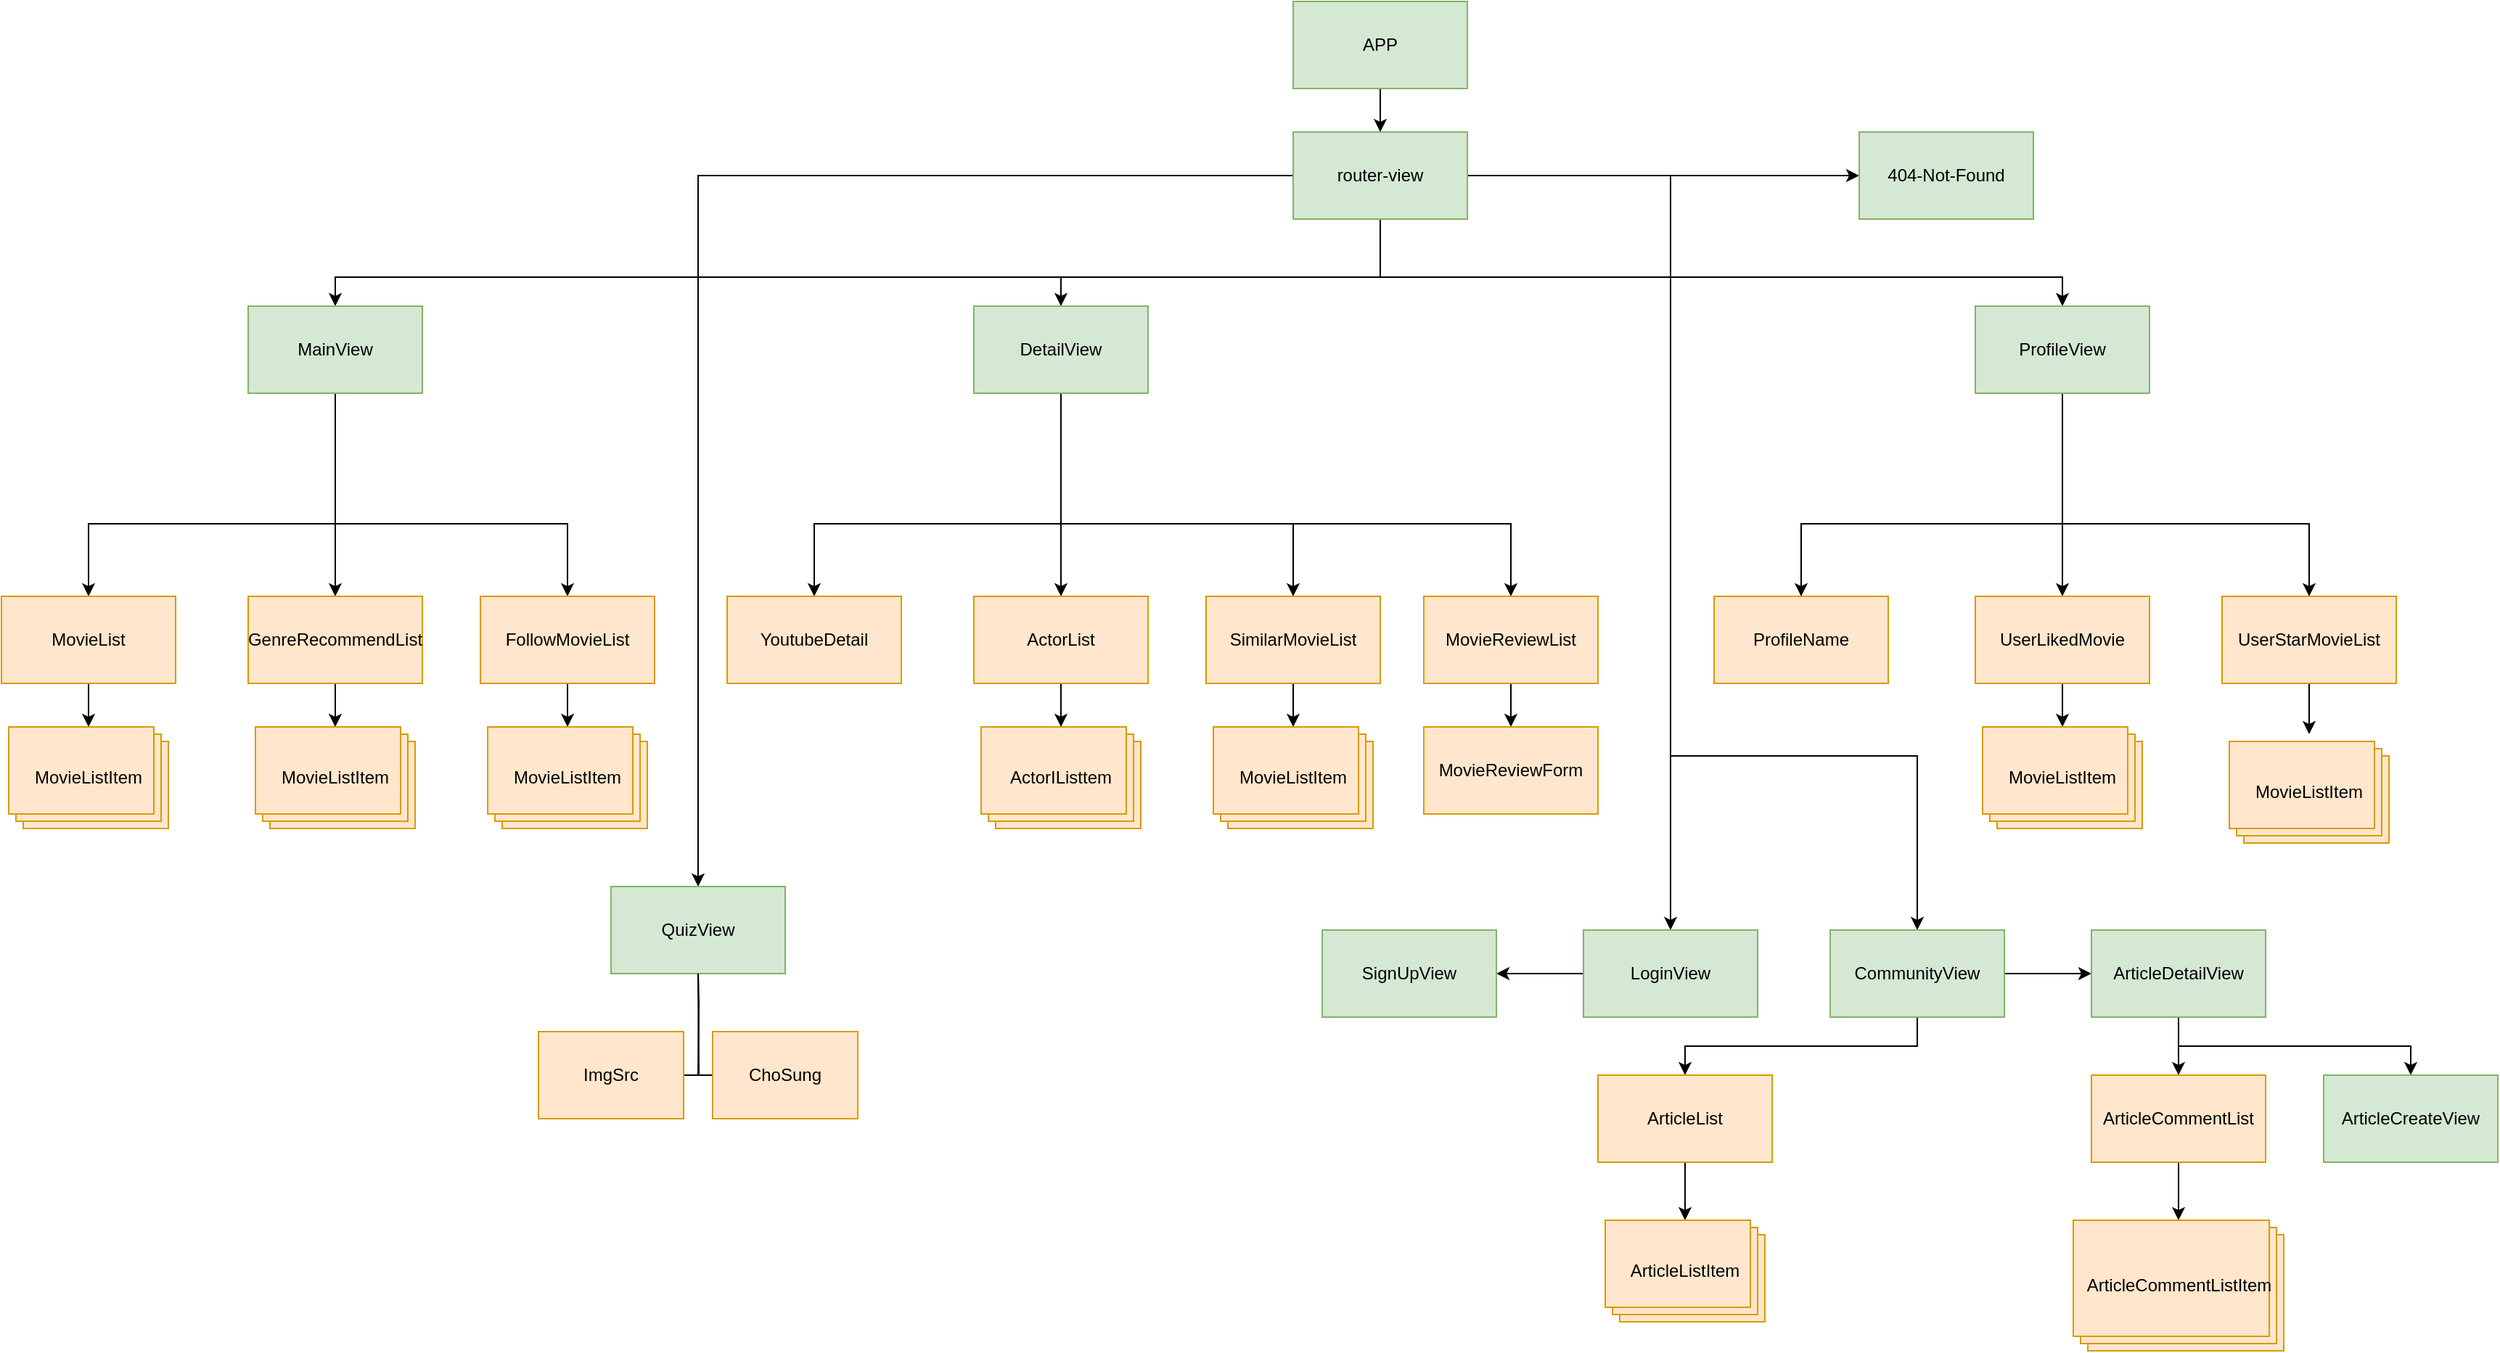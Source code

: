 <mxfile version="20.5.3" type="github">
  <diagram id="prtHgNgQTEPvFCAcTncT" name="Page-1">
    <mxGraphModel dx="1421" dy="1074" grid="1" gridSize="10" guides="1" tooltips="1" connect="1" arrows="1" fold="1" page="1" pageScale="1" pageWidth="980" pageHeight="1390" math="0" shadow="0">
      <root>
        <mxCell id="0" />
        <mxCell id="1" parent="0" />
        <mxCell id="6QzcaGz9S-YZrrsxXRJN-16" style="edgeStyle=orthogonalEdgeStyle;rounded=0;orthogonalLoop=1;jettySize=auto;html=1;exitX=0.5;exitY=1;exitDx=0;exitDy=0;" edge="1" parent="1" source="6QzcaGz9S-YZrrsxXRJN-7" target="6QzcaGz9S-YZrrsxXRJN-15">
          <mxGeometry relative="1" as="geometry" />
        </mxCell>
        <UserObject label="APP" treeRoot="1" id="6QzcaGz9S-YZrrsxXRJN-7">
          <mxCell style="whiteSpace=wrap;html=1;align=center;treeFolding=1;treeMoving=1;newEdgeStyle={&quot;edgeStyle&quot;:&quot;elbowEdgeStyle&quot;,&quot;startArrow&quot;:&quot;none&quot;,&quot;endArrow&quot;:&quot;none&quot;};fillColor=#d5e8d4;strokeColor=#82b366;" vertex="1" parent="1">
            <mxGeometry x="900" y="40" width="120" height="60" as="geometry" />
          </mxCell>
        </UserObject>
        <mxCell id="6QzcaGz9S-YZrrsxXRJN-18" style="edgeStyle=orthogonalEdgeStyle;rounded=0;orthogonalLoop=1;jettySize=auto;html=1;" edge="1" parent="1" source="6QzcaGz9S-YZrrsxXRJN-15" target="6QzcaGz9S-YZrrsxXRJN-17">
          <mxGeometry relative="1" as="geometry">
            <Array as="points">
              <mxPoint x="960" y="230" />
              <mxPoint x="240" y="230" />
            </Array>
          </mxGeometry>
        </mxCell>
        <mxCell id="6QzcaGz9S-YZrrsxXRJN-52" style="edgeStyle=orthogonalEdgeStyle;rounded=0;orthogonalLoop=1;jettySize=auto;html=1;entryX=0.5;entryY=0;entryDx=0;entryDy=0;" edge="1" parent="1" source="6QzcaGz9S-YZrrsxXRJN-15" target="6QzcaGz9S-YZrrsxXRJN-42">
          <mxGeometry relative="1" as="geometry">
            <Array as="points">
              <mxPoint x="960" y="230" />
              <mxPoint x="740" y="230" />
            </Array>
          </mxGeometry>
        </mxCell>
        <mxCell id="6QzcaGz9S-YZrrsxXRJN-58" style="edgeStyle=orthogonalEdgeStyle;rounded=0;orthogonalLoop=1;jettySize=auto;html=1;" edge="1" parent="1" source="6QzcaGz9S-YZrrsxXRJN-15" target="6QzcaGz9S-YZrrsxXRJN-57">
          <mxGeometry relative="1" as="geometry">
            <Array as="points">
              <mxPoint x="960" y="230" />
              <mxPoint x="1430" y="230" />
            </Array>
          </mxGeometry>
        </mxCell>
        <mxCell id="6QzcaGz9S-YZrrsxXRJN-68" style="edgeStyle=orthogonalEdgeStyle;rounded=0;orthogonalLoop=1;jettySize=auto;html=1;" edge="1" parent="1" source="6QzcaGz9S-YZrrsxXRJN-15" target="6QzcaGz9S-YZrrsxXRJN-67">
          <mxGeometry relative="1" as="geometry" />
        </mxCell>
        <mxCell id="6QzcaGz9S-YZrrsxXRJN-72" style="edgeStyle=orthogonalEdgeStyle;rounded=0;orthogonalLoop=1;jettySize=auto;html=1;" edge="1" parent="1" source="6QzcaGz9S-YZrrsxXRJN-15" target="6QzcaGz9S-YZrrsxXRJN-71">
          <mxGeometry relative="1" as="geometry">
            <Array as="points">
              <mxPoint x="1160" y="160" />
              <mxPoint x="1160" y="560" />
              <mxPoint x="1330" y="560" />
            </Array>
          </mxGeometry>
        </mxCell>
        <mxCell id="6QzcaGz9S-YZrrsxXRJN-74" style="edgeStyle=orthogonalEdgeStyle;rounded=0;orthogonalLoop=1;jettySize=auto;html=1;" edge="1" parent="1" source="6QzcaGz9S-YZrrsxXRJN-15" target="6QzcaGz9S-YZrrsxXRJN-73">
          <mxGeometry relative="1" as="geometry" />
        </mxCell>
        <mxCell id="6QzcaGz9S-YZrrsxXRJN-92" style="edgeStyle=orthogonalEdgeStyle;rounded=0;orthogonalLoop=1;jettySize=auto;html=1;" edge="1" parent="1" source="6QzcaGz9S-YZrrsxXRJN-15" target="6QzcaGz9S-YZrrsxXRJN-91">
          <mxGeometry relative="1" as="geometry" />
        </mxCell>
        <UserObject label="router-view" treeRoot="1" id="6QzcaGz9S-YZrrsxXRJN-15">
          <mxCell style="whiteSpace=wrap;html=1;align=center;treeFolding=1;treeMoving=1;newEdgeStyle={&quot;edgeStyle&quot;:&quot;elbowEdgeStyle&quot;,&quot;startArrow&quot;:&quot;none&quot;,&quot;endArrow&quot;:&quot;none&quot;};fillColor=#d5e8d4;strokeColor=#82b366;" vertex="1" parent="1">
            <mxGeometry x="900" y="130" width="120" height="60" as="geometry" />
          </mxCell>
        </UserObject>
        <mxCell id="6QzcaGz9S-YZrrsxXRJN-24" style="edgeStyle=orthogonalEdgeStyle;rounded=0;orthogonalLoop=1;jettySize=auto;html=1;" edge="1" parent="1" source="6QzcaGz9S-YZrrsxXRJN-17" target="6QzcaGz9S-YZrrsxXRJN-23">
          <mxGeometry relative="1" as="geometry">
            <Array as="points">
              <mxPoint x="240" y="400" />
              <mxPoint x="70" y="400" />
            </Array>
          </mxGeometry>
        </mxCell>
        <mxCell id="6QzcaGz9S-YZrrsxXRJN-26" style="edgeStyle=orthogonalEdgeStyle;rounded=0;orthogonalLoop=1;jettySize=auto;html=1;" edge="1" parent="1" source="6QzcaGz9S-YZrrsxXRJN-17" target="6QzcaGz9S-YZrrsxXRJN-25">
          <mxGeometry relative="1" as="geometry" />
        </mxCell>
        <mxCell id="6QzcaGz9S-YZrrsxXRJN-32" style="edgeStyle=orthogonalEdgeStyle;rounded=0;orthogonalLoop=1;jettySize=auto;html=1;" edge="1" parent="1" source="6QzcaGz9S-YZrrsxXRJN-17" target="6QzcaGz9S-YZrrsxXRJN-31">
          <mxGeometry relative="1" as="geometry">
            <Array as="points">
              <mxPoint x="240" y="400" />
              <mxPoint x="400" y="400" />
            </Array>
          </mxGeometry>
        </mxCell>
        <UserObject label="MainView" treeRoot="1" id="6QzcaGz9S-YZrrsxXRJN-17">
          <mxCell style="whiteSpace=wrap;html=1;align=center;treeFolding=1;treeMoving=1;newEdgeStyle={&quot;edgeStyle&quot;:&quot;elbowEdgeStyle&quot;,&quot;startArrow&quot;:&quot;none&quot;,&quot;endArrow&quot;:&quot;none&quot;};fillColor=#d5e8d4;strokeColor=#82b366;" vertex="1" parent="1">
            <mxGeometry x="180" y="250" width="120" height="60" as="geometry" />
          </mxCell>
        </UserObject>
        <mxCell id="6QzcaGz9S-YZrrsxXRJN-28" style="edgeStyle=orthogonalEdgeStyle;rounded=0;orthogonalLoop=1;jettySize=auto;html=1;" edge="1" parent="1" source="6QzcaGz9S-YZrrsxXRJN-23">
          <mxGeometry relative="1" as="geometry">
            <mxPoint x="70.03" y="540" as="targetPoint" />
          </mxGeometry>
        </mxCell>
        <UserObject label="MovieList" treeRoot="1" id="6QzcaGz9S-YZrrsxXRJN-23">
          <mxCell style="whiteSpace=wrap;html=1;align=center;treeFolding=1;treeMoving=1;newEdgeStyle={&quot;edgeStyle&quot;:&quot;elbowEdgeStyle&quot;,&quot;startArrow&quot;:&quot;none&quot;,&quot;endArrow&quot;:&quot;none&quot;};fillColor=#ffe6cc;strokeColor=#d79b00;" vertex="1" parent="1">
            <mxGeometry x="10" y="450" width="120" height="60" as="geometry" />
          </mxCell>
        </UserObject>
        <mxCell id="6QzcaGz9S-YZrrsxXRJN-30" style="edgeStyle=orthogonalEdgeStyle;rounded=0;orthogonalLoop=1;jettySize=auto;html=1;" edge="1" parent="1" source="6QzcaGz9S-YZrrsxXRJN-25">
          <mxGeometry relative="1" as="geometry">
            <mxPoint x="239.97" y="540" as="targetPoint" />
          </mxGeometry>
        </mxCell>
        <UserObject label="GenreRecommendList" treeRoot="1" id="6QzcaGz9S-YZrrsxXRJN-25">
          <mxCell style="whiteSpace=wrap;html=1;align=center;treeFolding=1;treeMoving=1;newEdgeStyle={&quot;edgeStyle&quot;:&quot;elbowEdgeStyle&quot;,&quot;startArrow&quot;:&quot;none&quot;,&quot;endArrow&quot;:&quot;none&quot;};fillColor=#ffe6cc;strokeColor=#d79b00;" vertex="1" parent="1">
            <mxGeometry x="180" y="450" width="120" height="60" as="geometry" />
          </mxCell>
        </UserObject>
        <mxCell id="6QzcaGz9S-YZrrsxXRJN-36" style="edgeStyle=orthogonalEdgeStyle;rounded=0;orthogonalLoop=1;jettySize=auto;html=1;" edge="1" parent="1" source="6QzcaGz9S-YZrrsxXRJN-31">
          <mxGeometry relative="1" as="geometry">
            <mxPoint x="400.03" y="540" as="targetPoint" />
          </mxGeometry>
        </mxCell>
        <UserObject label="FollowMovieList" treeRoot="1" id="6QzcaGz9S-YZrrsxXRJN-31">
          <mxCell style="whiteSpace=wrap;html=1;align=center;treeFolding=1;treeMoving=1;newEdgeStyle={&quot;edgeStyle&quot;:&quot;elbowEdgeStyle&quot;,&quot;startArrow&quot;:&quot;none&quot;,&quot;endArrow&quot;:&quot;none&quot;};fillColor=#ffe6cc;strokeColor=#d79b00;" vertex="1" parent="1">
            <mxGeometry x="340" y="450" width="120" height="60" as="geometry" />
          </mxCell>
        </UserObject>
        <mxCell id="6QzcaGz9S-YZrrsxXRJN-39" style="edgeStyle=orthogonalEdgeStyle;rounded=0;orthogonalLoop=1;jettySize=auto;html=1;" edge="1" parent="1" source="6QzcaGz9S-YZrrsxXRJN-42" target="6QzcaGz9S-YZrrsxXRJN-44">
          <mxGeometry relative="1" as="geometry">
            <Array as="points">
              <mxPoint x="740" y="400" />
              <mxPoint x="570" y="400" />
            </Array>
          </mxGeometry>
        </mxCell>
        <mxCell id="6QzcaGz9S-YZrrsxXRJN-40" style="edgeStyle=orthogonalEdgeStyle;rounded=0;orthogonalLoop=1;jettySize=auto;html=1;" edge="1" parent="1" source="6QzcaGz9S-YZrrsxXRJN-42" target="6QzcaGz9S-YZrrsxXRJN-46">
          <mxGeometry relative="1" as="geometry" />
        </mxCell>
        <mxCell id="6QzcaGz9S-YZrrsxXRJN-41" style="edgeStyle=orthogonalEdgeStyle;rounded=0;orthogonalLoop=1;jettySize=auto;html=1;" edge="1" parent="1" source="6QzcaGz9S-YZrrsxXRJN-42" target="6QzcaGz9S-YZrrsxXRJN-50">
          <mxGeometry relative="1" as="geometry">
            <Array as="points">
              <mxPoint x="740" y="400" />
              <mxPoint x="900" y="400" />
            </Array>
          </mxGeometry>
        </mxCell>
        <mxCell id="6QzcaGz9S-YZrrsxXRJN-54" style="edgeStyle=orthogonalEdgeStyle;rounded=0;orthogonalLoop=1;jettySize=auto;html=1;" edge="1" parent="1" source="6QzcaGz9S-YZrrsxXRJN-42" target="6QzcaGz9S-YZrrsxXRJN-53">
          <mxGeometry relative="1" as="geometry">
            <Array as="points">
              <mxPoint x="740" y="400" />
              <mxPoint x="1050" y="400" />
            </Array>
          </mxGeometry>
        </mxCell>
        <UserObject label="DetailView" treeRoot="1" id="6QzcaGz9S-YZrrsxXRJN-42">
          <mxCell style="whiteSpace=wrap;html=1;align=center;treeFolding=1;treeMoving=1;newEdgeStyle={&quot;edgeStyle&quot;:&quot;elbowEdgeStyle&quot;,&quot;startArrow&quot;:&quot;none&quot;,&quot;endArrow&quot;:&quot;none&quot;};fillColor=#d5e8d4;strokeColor=#82b366;" vertex="1" parent="1">
            <mxGeometry x="680" y="250" width="120" height="60" as="geometry" />
          </mxCell>
        </UserObject>
        <UserObject label="YoutubeDetail" treeRoot="1" id="6QzcaGz9S-YZrrsxXRJN-44">
          <mxCell style="whiteSpace=wrap;html=1;align=center;treeFolding=1;treeMoving=1;newEdgeStyle={&quot;edgeStyle&quot;:&quot;elbowEdgeStyle&quot;,&quot;startArrow&quot;:&quot;none&quot;,&quot;endArrow&quot;:&quot;none&quot;};fillColor=#ffe6cc;strokeColor=#d79b00;" vertex="1" parent="1">
            <mxGeometry x="510" y="450" width="120" height="60" as="geometry" />
          </mxCell>
        </UserObject>
        <mxCell id="6QzcaGz9S-YZrrsxXRJN-45" style="edgeStyle=orthogonalEdgeStyle;rounded=0;orthogonalLoop=1;jettySize=auto;html=1;" edge="1" parent="1" source="6QzcaGz9S-YZrrsxXRJN-46">
          <mxGeometry relative="1" as="geometry">
            <mxPoint x="740.03" y="540" as="targetPoint" />
          </mxGeometry>
        </mxCell>
        <UserObject label="ActorList" treeRoot="1" id="6QzcaGz9S-YZrrsxXRJN-46">
          <mxCell style="whiteSpace=wrap;html=1;align=center;treeFolding=1;treeMoving=1;newEdgeStyle={&quot;edgeStyle&quot;:&quot;elbowEdgeStyle&quot;,&quot;startArrow&quot;:&quot;none&quot;,&quot;endArrow&quot;:&quot;none&quot;};fillColor=#ffe6cc;strokeColor=#d79b00;" vertex="1" parent="1">
            <mxGeometry x="680" y="450" width="120" height="60" as="geometry" />
          </mxCell>
        </UserObject>
        <mxCell id="6QzcaGz9S-YZrrsxXRJN-49" style="edgeStyle=orthogonalEdgeStyle;rounded=0;orthogonalLoop=1;jettySize=auto;html=1;" edge="1" parent="1" source="6QzcaGz9S-YZrrsxXRJN-50">
          <mxGeometry relative="1" as="geometry">
            <mxPoint x="900.03" y="540" as="targetPoint" />
          </mxGeometry>
        </mxCell>
        <UserObject label="SimilarMovieList" treeRoot="1" id="6QzcaGz9S-YZrrsxXRJN-50">
          <mxCell style="whiteSpace=wrap;html=1;align=center;treeFolding=1;treeMoving=1;newEdgeStyle={&quot;edgeStyle&quot;:&quot;elbowEdgeStyle&quot;,&quot;startArrow&quot;:&quot;none&quot;,&quot;endArrow&quot;:&quot;none&quot;};fillColor=#ffe6cc;strokeColor=#d79b00;" vertex="1" parent="1">
            <mxGeometry x="840" y="450" width="120" height="60" as="geometry" />
          </mxCell>
        </UserObject>
        <mxCell id="6QzcaGz9S-YZrrsxXRJN-56" style="edgeStyle=orthogonalEdgeStyle;rounded=0;orthogonalLoop=1;jettySize=auto;html=1;" edge="1" parent="1" source="6QzcaGz9S-YZrrsxXRJN-53" target="6QzcaGz9S-YZrrsxXRJN-55">
          <mxGeometry relative="1" as="geometry" />
        </mxCell>
        <UserObject label="MovieReviewList" treeRoot="1" id="6QzcaGz9S-YZrrsxXRJN-53">
          <mxCell style="whiteSpace=wrap;html=1;align=center;treeFolding=1;treeMoving=1;newEdgeStyle={&quot;edgeStyle&quot;:&quot;elbowEdgeStyle&quot;,&quot;startArrow&quot;:&quot;none&quot;,&quot;endArrow&quot;:&quot;none&quot;};fillColor=#ffe6cc;strokeColor=#d79b00;" vertex="1" parent="1">
            <mxGeometry x="990" y="450" width="120" height="60" as="geometry" />
          </mxCell>
        </UserObject>
        <UserObject label="MovieReviewForm" treeRoot="1" id="6QzcaGz9S-YZrrsxXRJN-55">
          <mxCell style="whiteSpace=wrap;html=1;align=center;treeFolding=1;treeMoving=1;newEdgeStyle={&quot;edgeStyle&quot;:&quot;elbowEdgeStyle&quot;,&quot;startArrow&quot;:&quot;none&quot;,&quot;endArrow&quot;:&quot;none&quot;};fillColor=#ffe6cc;strokeColor=#d79b00;" vertex="1" parent="1">
            <mxGeometry x="990" y="540" width="120" height="60" as="geometry" />
          </mxCell>
        </UserObject>
        <mxCell id="6QzcaGz9S-YZrrsxXRJN-60" style="edgeStyle=orthogonalEdgeStyle;rounded=0;orthogonalLoop=1;jettySize=auto;html=1;" edge="1" parent="1" source="6QzcaGz9S-YZrrsxXRJN-57" target="6QzcaGz9S-YZrrsxXRJN-59">
          <mxGeometry relative="1" as="geometry">
            <Array as="points">
              <mxPoint x="1430" y="400" />
              <mxPoint x="1250" y="400" />
            </Array>
          </mxGeometry>
        </mxCell>
        <mxCell id="6QzcaGz9S-YZrrsxXRJN-62" style="edgeStyle=orthogonalEdgeStyle;rounded=0;orthogonalLoop=1;jettySize=auto;html=1;" edge="1" parent="1" source="6QzcaGz9S-YZrrsxXRJN-57" target="6QzcaGz9S-YZrrsxXRJN-61">
          <mxGeometry relative="1" as="geometry" />
        </mxCell>
        <mxCell id="6QzcaGz9S-YZrrsxXRJN-66" style="edgeStyle=orthogonalEdgeStyle;rounded=0;orthogonalLoop=1;jettySize=auto;html=1;" edge="1" parent="1" source="6QzcaGz9S-YZrrsxXRJN-57" target="6QzcaGz9S-YZrrsxXRJN-65">
          <mxGeometry relative="1" as="geometry">
            <Array as="points">
              <mxPoint x="1430" y="400" />
              <mxPoint x="1600" y="400" />
            </Array>
          </mxGeometry>
        </mxCell>
        <UserObject label="ProfileView" treeRoot="1" id="6QzcaGz9S-YZrrsxXRJN-57">
          <mxCell style="whiteSpace=wrap;html=1;align=center;treeFolding=1;treeMoving=1;newEdgeStyle={&quot;edgeStyle&quot;:&quot;elbowEdgeStyle&quot;,&quot;startArrow&quot;:&quot;none&quot;,&quot;endArrow&quot;:&quot;none&quot;};fillColor=#d5e8d4;strokeColor=#82b366;" vertex="1" parent="1">
            <mxGeometry x="1370" y="250" width="120" height="60" as="geometry" />
          </mxCell>
        </UserObject>
        <UserObject label="ProfileName" treeRoot="1" id="6QzcaGz9S-YZrrsxXRJN-59">
          <mxCell style="whiteSpace=wrap;html=1;align=center;treeFolding=1;treeMoving=1;newEdgeStyle={&quot;edgeStyle&quot;:&quot;elbowEdgeStyle&quot;,&quot;startArrow&quot;:&quot;none&quot;,&quot;endArrow&quot;:&quot;none&quot;};fillColor=#ffe6cc;strokeColor=#d79b00;" vertex="1" parent="1">
            <mxGeometry x="1190" y="450" width="120" height="60" as="geometry" />
          </mxCell>
        </UserObject>
        <mxCell id="6QzcaGz9S-YZrrsxXRJN-64" style="edgeStyle=orthogonalEdgeStyle;rounded=0;orthogonalLoop=1;jettySize=auto;html=1;" edge="1" parent="1" source="6QzcaGz9S-YZrrsxXRJN-61">
          <mxGeometry relative="1" as="geometry">
            <mxPoint x="1430.03" y="540" as="targetPoint" />
          </mxGeometry>
        </mxCell>
        <UserObject label="UserLikedMovie" treeRoot="1" id="6QzcaGz9S-YZrrsxXRJN-61">
          <mxCell style="whiteSpace=wrap;html=1;align=center;treeFolding=1;treeMoving=1;newEdgeStyle={&quot;edgeStyle&quot;:&quot;elbowEdgeStyle&quot;,&quot;startArrow&quot;:&quot;none&quot;,&quot;endArrow&quot;:&quot;none&quot;};fillColor=#ffe6cc;strokeColor=#d79b00;" vertex="1" parent="1">
            <mxGeometry x="1370" y="450" width="120" height="60" as="geometry" />
          </mxCell>
        </UserObject>
        <mxCell id="6QzcaGz9S-YZrrsxXRJN-115" style="edgeStyle=orthogonalEdgeStyle;rounded=0;orthogonalLoop=1;jettySize=auto;html=1;" edge="1" parent="1" source="6QzcaGz9S-YZrrsxXRJN-65">
          <mxGeometry relative="1" as="geometry">
            <mxPoint x="1600" y="545" as="targetPoint" />
          </mxGeometry>
        </mxCell>
        <UserObject label="UserStarMovieList" treeRoot="1" id="6QzcaGz9S-YZrrsxXRJN-65">
          <mxCell style="whiteSpace=wrap;html=1;align=center;treeFolding=1;treeMoving=1;newEdgeStyle={&quot;edgeStyle&quot;:&quot;elbowEdgeStyle&quot;,&quot;startArrow&quot;:&quot;none&quot;,&quot;endArrow&quot;:&quot;none&quot;};fillColor=#ffe6cc;strokeColor=#d79b00;" vertex="1" parent="1">
            <mxGeometry x="1540" y="450" width="120" height="60" as="geometry" />
          </mxCell>
        </UserObject>
        <mxCell id="6QzcaGz9S-YZrrsxXRJN-70" style="edgeStyle=orthogonalEdgeStyle;rounded=0;orthogonalLoop=1;jettySize=auto;html=1;" edge="1" parent="1" source="6QzcaGz9S-YZrrsxXRJN-67" target="6QzcaGz9S-YZrrsxXRJN-69">
          <mxGeometry relative="1" as="geometry" />
        </mxCell>
        <UserObject label="LoginView" treeRoot="1" id="6QzcaGz9S-YZrrsxXRJN-67">
          <mxCell style="whiteSpace=wrap;html=1;align=center;treeFolding=1;treeMoving=1;newEdgeStyle={&quot;edgeStyle&quot;:&quot;elbowEdgeStyle&quot;,&quot;startArrow&quot;:&quot;none&quot;,&quot;endArrow&quot;:&quot;none&quot;};fillColor=#d5e8d4;strokeColor=#82b366;" vertex="1" parent="1">
            <mxGeometry x="1100" y="680" width="120" height="60" as="geometry" />
          </mxCell>
        </UserObject>
        <UserObject label="SignUpView" treeRoot="1" id="6QzcaGz9S-YZrrsxXRJN-69">
          <mxCell style="whiteSpace=wrap;html=1;align=center;treeFolding=1;treeMoving=1;newEdgeStyle={&quot;edgeStyle&quot;:&quot;elbowEdgeStyle&quot;,&quot;startArrow&quot;:&quot;none&quot;,&quot;endArrow&quot;:&quot;none&quot;};fillColor=#d5e8d4;strokeColor=#82b366;" vertex="1" parent="1">
            <mxGeometry x="920" y="680" width="120" height="60" as="geometry" />
          </mxCell>
        </UserObject>
        <mxCell id="6QzcaGz9S-YZrrsxXRJN-76" style="edgeStyle=orthogonalEdgeStyle;rounded=0;orthogonalLoop=1;jettySize=auto;html=1;" edge="1" parent="1" source="6QzcaGz9S-YZrrsxXRJN-71" target="6QzcaGz9S-YZrrsxXRJN-75">
          <mxGeometry relative="1" as="geometry">
            <Array as="points">
              <mxPoint x="1330" y="760" />
              <mxPoint x="1170" y="760" />
            </Array>
          </mxGeometry>
        </mxCell>
        <mxCell id="6QzcaGz9S-YZrrsxXRJN-94" style="edgeStyle=orthogonalEdgeStyle;rounded=0;orthogonalLoop=1;jettySize=auto;html=1;" edge="1" parent="1" source="6QzcaGz9S-YZrrsxXRJN-71" target="6QzcaGz9S-YZrrsxXRJN-93">
          <mxGeometry relative="1" as="geometry" />
        </mxCell>
        <UserObject label="CommunityView" treeRoot="1" id="6QzcaGz9S-YZrrsxXRJN-71">
          <mxCell style="whiteSpace=wrap;html=1;align=center;treeFolding=1;treeMoving=1;newEdgeStyle={&quot;edgeStyle&quot;:&quot;elbowEdgeStyle&quot;,&quot;startArrow&quot;:&quot;none&quot;,&quot;endArrow&quot;:&quot;none&quot;};fillColor=#d5e8d4;strokeColor=#82b366;" vertex="1" parent="1">
            <mxGeometry x="1270" y="680" width="120" height="60" as="geometry" />
          </mxCell>
        </UserObject>
        <UserObject label="QuizView" treeRoot="1" id="6QzcaGz9S-YZrrsxXRJN-73">
          <mxCell style="whiteSpace=wrap;html=1;align=center;treeFolding=1;treeMoving=1;newEdgeStyle={&quot;edgeStyle&quot;:&quot;elbowEdgeStyle&quot;,&quot;startArrow&quot;:&quot;none&quot;,&quot;endArrow&quot;:&quot;none&quot;};fillColor=#d5e8d4;strokeColor=#82b366;" vertex="1" parent="1">
            <mxGeometry x="430" y="650" width="120" height="60" as="geometry" />
          </mxCell>
        </UserObject>
        <mxCell id="6QzcaGz9S-YZrrsxXRJN-78" style="edgeStyle=orthogonalEdgeStyle;rounded=0;orthogonalLoop=1;jettySize=auto;html=1;" edge="1" parent="1" source="6QzcaGz9S-YZrrsxXRJN-75">
          <mxGeometry relative="1" as="geometry">
            <mxPoint x="1170" y="880.0" as="targetPoint" />
          </mxGeometry>
        </mxCell>
        <UserObject label="ArticleList" treeRoot="1" id="6QzcaGz9S-YZrrsxXRJN-75">
          <mxCell style="whiteSpace=wrap;html=1;align=center;treeFolding=1;treeMoving=1;newEdgeStyle={&quot;edgeStyle&quot;:&quot;elbowEdgeStyle&quot;,&quot;startArrow&quot;:&quot;none&quot;,&quot;endArrow&quot;:&quot;none&quot;};fillColor=#ffe6cc;strokeColor=#d79b00;" vertex="1" parent="1">
            <mxGeometry x="1110" y="780" width="120" height="60" as="geometry" />
          </mxCell>
        </UserObject>
        <mxCell id="6QzcaGz9S-YZrrsxXRJN-83" value="MovieListItem" style="verticalLabelPosition=middle;verticalAlign=middle;html=1;shape=mxgraph.basic.layered_rect;dx=10;outlineConnect=0;whiteSpace=wrap;fillStyle=auto;labelPosition=center;align=center;fillColor=#ffe6cc;strokeColor=#d79b00;" vertex="1" parent="1">
          <mxGeometry x="185" y="540" width="110" height="70" as="geometry" />
        </mxCell>
        <mxCell id="6QzcaGz9S-YZrrsxXRJN-84" value="MovieListItem" style="verticalLabelPosition=middle;verticalAlign=middle;html=1;shape=mxgraph.basic.layered_rect;dx=10;outlineConnect=0;whiteSpace=wrap;fillStyle=auto;labelPosition=center;align=center;fillColor=#ffe6cc;strokeColor=#d79b00;" vertex="1" parent="1">
          <mxGeometry x="15" y="540" width="110" height="70" as="geometry" />
        </mxCell>
        <mxCell id="6QzcaGz9S-YZrrsxXRJN-85" value="MovieListItem" style="verticalLabelPosition=middle;verticalAlign=middle;html=1;shape=mxgraph.basic.layered_rect;dx=10;outlineConnect=0;whiteSpace=wrap;fillStyle=auto;labelPosition=center;align=center;fillColor=#ffe6cc;strokeColor=#d79b00;" vertex="1" parent="1">
          <mxGeometry x="345" y="540" width="110" height="70" as="geometry" />
        </mxCell>
        <mxCell id="6QzcaGz9S-YZrrsxXRJN-86" value="ActorIListtem" style="verticalLabelPosition=middle;verticalAlign=middle;html=1;shape=mxgraph.basic.layered_rect;dx=10;outlineConnect=0;whiteSpace=wrap;fillStyle=auto;labelPosition=center;align=center;fillColor=#ffe6cc;strokeColor=#d79b00;" vertex="1" parent="1">
          <mxGeometry x="685" y="540" width="110" height="70" as="geometry" />
        </mxCell>
        <mxCell id="6QzcaGz9S-YZrrsxXRJN-87" value="MovieListItem" style="verticalLabelPosition=middle;verticalAlign=middle;html=1;shape=mxgraph.basic.layered_rect;dx=10;outlineConnect=0;whiteSpace=wrap;fillStyle=auto;labelPosition=center;align=center;fillColor=#ffe6cc;strokeColor=#d79b00;" vertex="1" parent="1">
          <mxGeometry x="845" y="540" width="110" height="70" as="geometry" />
        </mxCell>
        <mxCell id="6QzcaGz9S-YZrrsxXRJN-89" value="MovieListItem" style="verticalLabelPosition=middle;verticalAlign=middle;html=1;shape=mxgraph.basic.layered_rect;dx=10;outlineConnect=0;whiteSpace=wrap;fillStyle=auto;labelPosition=center;align=center;fillColor=#ffe6cc;strokeColor=#d79b00;" vertex="1" parent="1">
          <mxGeometry x="1375" y="540" width="110" height="70" as="geometry" />
        </mxCell>
        <mxCell id="6QzcaGz9S-YZrrsxXRJN-90" value="ArticleListItem" style="verticalLabelPosition=middle;verticalAlign=middle;html=1;shape=mxgraph.basic.layered_rect;dx=10;outlineConnect=0;whiteSpace=wrap;fillStyle=auto;labelPosition=center;align=center;fillColor=#ffe6cc;strokeColor=#d79b00;" vertex="1" parent="1">
          <mxGeometry x="1115" y="880" width="110" height="70" as="geometry" />
        </mxCell>
        <UserObject label="404-Not-Found" treeRoot="1" id="6QzcaGz9S-YZrrsxXRJN-91">
          <mxCell style="whiteSpace=wrap;html=1;align=center;treeFolding=1;treeMoving=1;newEdgeStyle={&quot;edgeStyle&quot;:&quot;elbowEdgeStyle&quot;,&quot;startArrow&quot;:&quot;none&quot;,&quot;endArrow&quot;:&quot;none&quot;};fillColor=#d5e8d4;strokeColor=#82b366;fillStyle=auto;" vertex="1" parent="1">
            <mxGeometry x="1290" y="130" width="120" height="60" as="geometry" />
          </mxCell>
        </UserObject>
        <mxCell id="6QzcaGz9S-YZrrsxXRJN-98" style="edgeStyle=orthogonalEdgeStyle;rounded=0;orthogonalLoop=1;jettySize=auto;html=1;" edge="1" parent="1" source="6QzcaGz9S-YZrrsxXRJN-93" target="6QzcaGz9S-YZrrsxXRJN-97">
          <mxGeometry relative="1" as="geometry">
            <Array as="points">
              <mxPoint x="1510" y="760" />
              <mxPoint x="1670" y="760" />
            </Array>
          </mxGeometry>
        </mxCell>
        <mxCell id="6QzcaGz9S-YZrrsxXRJN-100" style="edgeStyle=orthogonalEdgeStyle;rounded=0;orthogonalLoop=1;jettySize=auto;html=1;" edge="1" parent="1" source="6QzcaGz9S-YZrrsxXRJN-93" target="6QzcaGz9S-YZrrsxXRJN-99">
          <mxGeometry relative="1" as="geometry" />
        </mxCell>
        <UserObject label="ArticleDetailView" treeRoot="1" id="6QzcaGz9S-YZrrsxXRJN-93">
          <mxCell style="whiteSpace=wrap;html=1;align=center;treeFolding=1;treeMoving=1;newEdgeStyle={&quot;edgeStyle&quot;:&quot;elbowEdgeStyle&quot;,&quot;startArrow&quot;:&quot;none&quot;,&quot;endArrow&quot;:&quot;none&quot;};fillColor=#d5e8d4;strokeColor=#82b366;fillStyle=auto;" vertex="1" parent="1">
            <mxGeometry x="1450" y="680" width="120" height="60" as="geometry" />
          </mxCell>
        </UserObject>
        <UserObject label="ArticleCreateView" treeRoot="1" id="6QzcaGz9S-YZrrsxXRJN-97">
          <mxCell style="whiteSpace=wrap;html=1;align=center;treeFolding=1;treeMoving=1;newEdgeStyle={&quot;edgeStyle&quot;:&quot;elbowEdgeStyle&quot;,&quot;startArrow&quot;:&quot;none&quot;,&quot;endArrow&quot;:&quot;none&quot;};fillColor=#d5e8d4;strokeColor=#82b366;fillStyle=auto;" vertex="1" parent="1">
            <mxGeometry x="1610" y="780" width="120" height="60" as="geometry" />
          </mxCell>
        </UserObject>
        <mxCell id="6QzcaGz9S-YZrrsxXRJN-104" style="edgeStyle=orthogonalEdgeStyle;rounded=0;orthogonalLoop=1;jettySize=auto;html=1;" edge="1" parent="1" source="6QzcaGz9S-YZrrsxXRJN-99">
          <mxGeometry relative="1" as="geometry">
            <mxPoint x="1510" y="880" as="targetPoint" />
          </mxGeometry>
        </mxCell>
        <UserObject label="ArticleCommentList" treeRoot="1" id="6QzcaGz9S-YZrrsxXRJN-99">
          <mxCell style="whiteSpace=wrap;html=1;align=center;treeFolding=1;treeMoving=1;newEdgeStyle={&quot;edgeStyle&quot;:&quot;elbowEdgeStyle&quot;,&quot;startArrow&quot;:&quot;none&quot;,&quot;endArrow&quot;:&quot;none&quot;};fillColor=#ffe6cc;strokeColor=#d79b00;fillStyle=auto;" vertex="1" parent="1">
            <mxGeometry x="1450" y="780" width="120" height="60" as="geometry" />
          </mxCell>
        </UserObject>
        <mxCell id="6QzcaGz9S-YZrrsxXRJN-105" value="ArticleCommentListItem" style="verticalLabelPosition=middle;verticalAlign=middle;html=1;shape=mxgraph.basic.layered_rect;dx=10;outlineConnect=0;whiteSpace=wrap;fillStyle=auto;labelPosition=center;align=center;fillColor=#ffe6cc;strokeColor=#d79b00;" vertex="1" parent="1">
          <mxGeometry x="1437.5" y="880" width="145" height="90" as="geometry" />
        </mxCell>
        <mxCell id="6QzcaGz9S-YZrrsxXRJN-109" value="" style="edgeStyle=orthogonalEdgeStyle;startArrow=none;endArrow=none;rounded=0;targetPortConstraint=eastwest;sourcePortConstraint=northsouth;" edge="1" target="6QzcaGz9S-YZrrsxXRJN-111" parent="1">
          <mxGeometry relative="1" as="geometry">
            <mxPoint x="490" y="710" as="sourcePoint" />
          </mxGeometry>
        </mxCell>
        <mxCell id="6QzcaGz9S-YZrrsxXRJN-110" value="" style="edgeStyle=orthogonalEdgeStyle;startArrow=none;endArrow=none;rounded=0;targetPortConstraint=eastwest;sourcePortConstraint=northsouth;" edge="1" target="6QzcaGz9S-YZrrsxXRJN-112" parent="1">
          <mxGeometry relative="1" as="geometry">
            <mxPoint x="490" y="710" as="sourcePoint" />
          </mxGeometry>
        </mxCell>
        <mxCell id="6QzcaGz9S-YZrrsxXRJN-111" value="ImgSrc" style="whiteSpace=wrap;html=1;align=center;verticalAlign=middle;treeFolding=1;treeMoving=1;fillStyle=auto;fillColor=#ffe6cc;strokeColor=#d79b00;" vertex="1" parent="1">
          <mxGeometry x="380" y="750" width="100" height="60" as="geometry" />
        </mxCell>
        <mxCell id="6QzcaGz9S-YZrrsxXRJN-112" value="ChoSung" style="whiteSpace=wrap;html=1;align=center;verticalAlign=middle;treeFolding=1;treeMoving=1;fillStyle=auto;fillColor=#ffe6cc;strokeColor=#d79b00;" vertex="1" parent="1">
          <mxGeometry x="500" y="750" width="100" height="60" as="geometry" />
        </mxCell>
        <mxCell id="6QzcaGz9S-YZrrsxXRJN-113" value="MovieListItem" style="verticalLabelPosition=middle;verticalAlign=middle;html=1;shape=mxgraph.basic.layered_rect;dx=10;outlineConnect=0;whiteSpace=wrap;fillStyle=auto;labelPosition=center;align=center;fillColor=#ffe6cc;strokeColor=#d79b00;" vertex="1" parent="1">
          <mxGeometry x="1545" y="550" width="110" height="70" as="geometry" />
        </mxCell>
      </root>
    </mxGraphModel>
  </diagram>
</mxfile>
